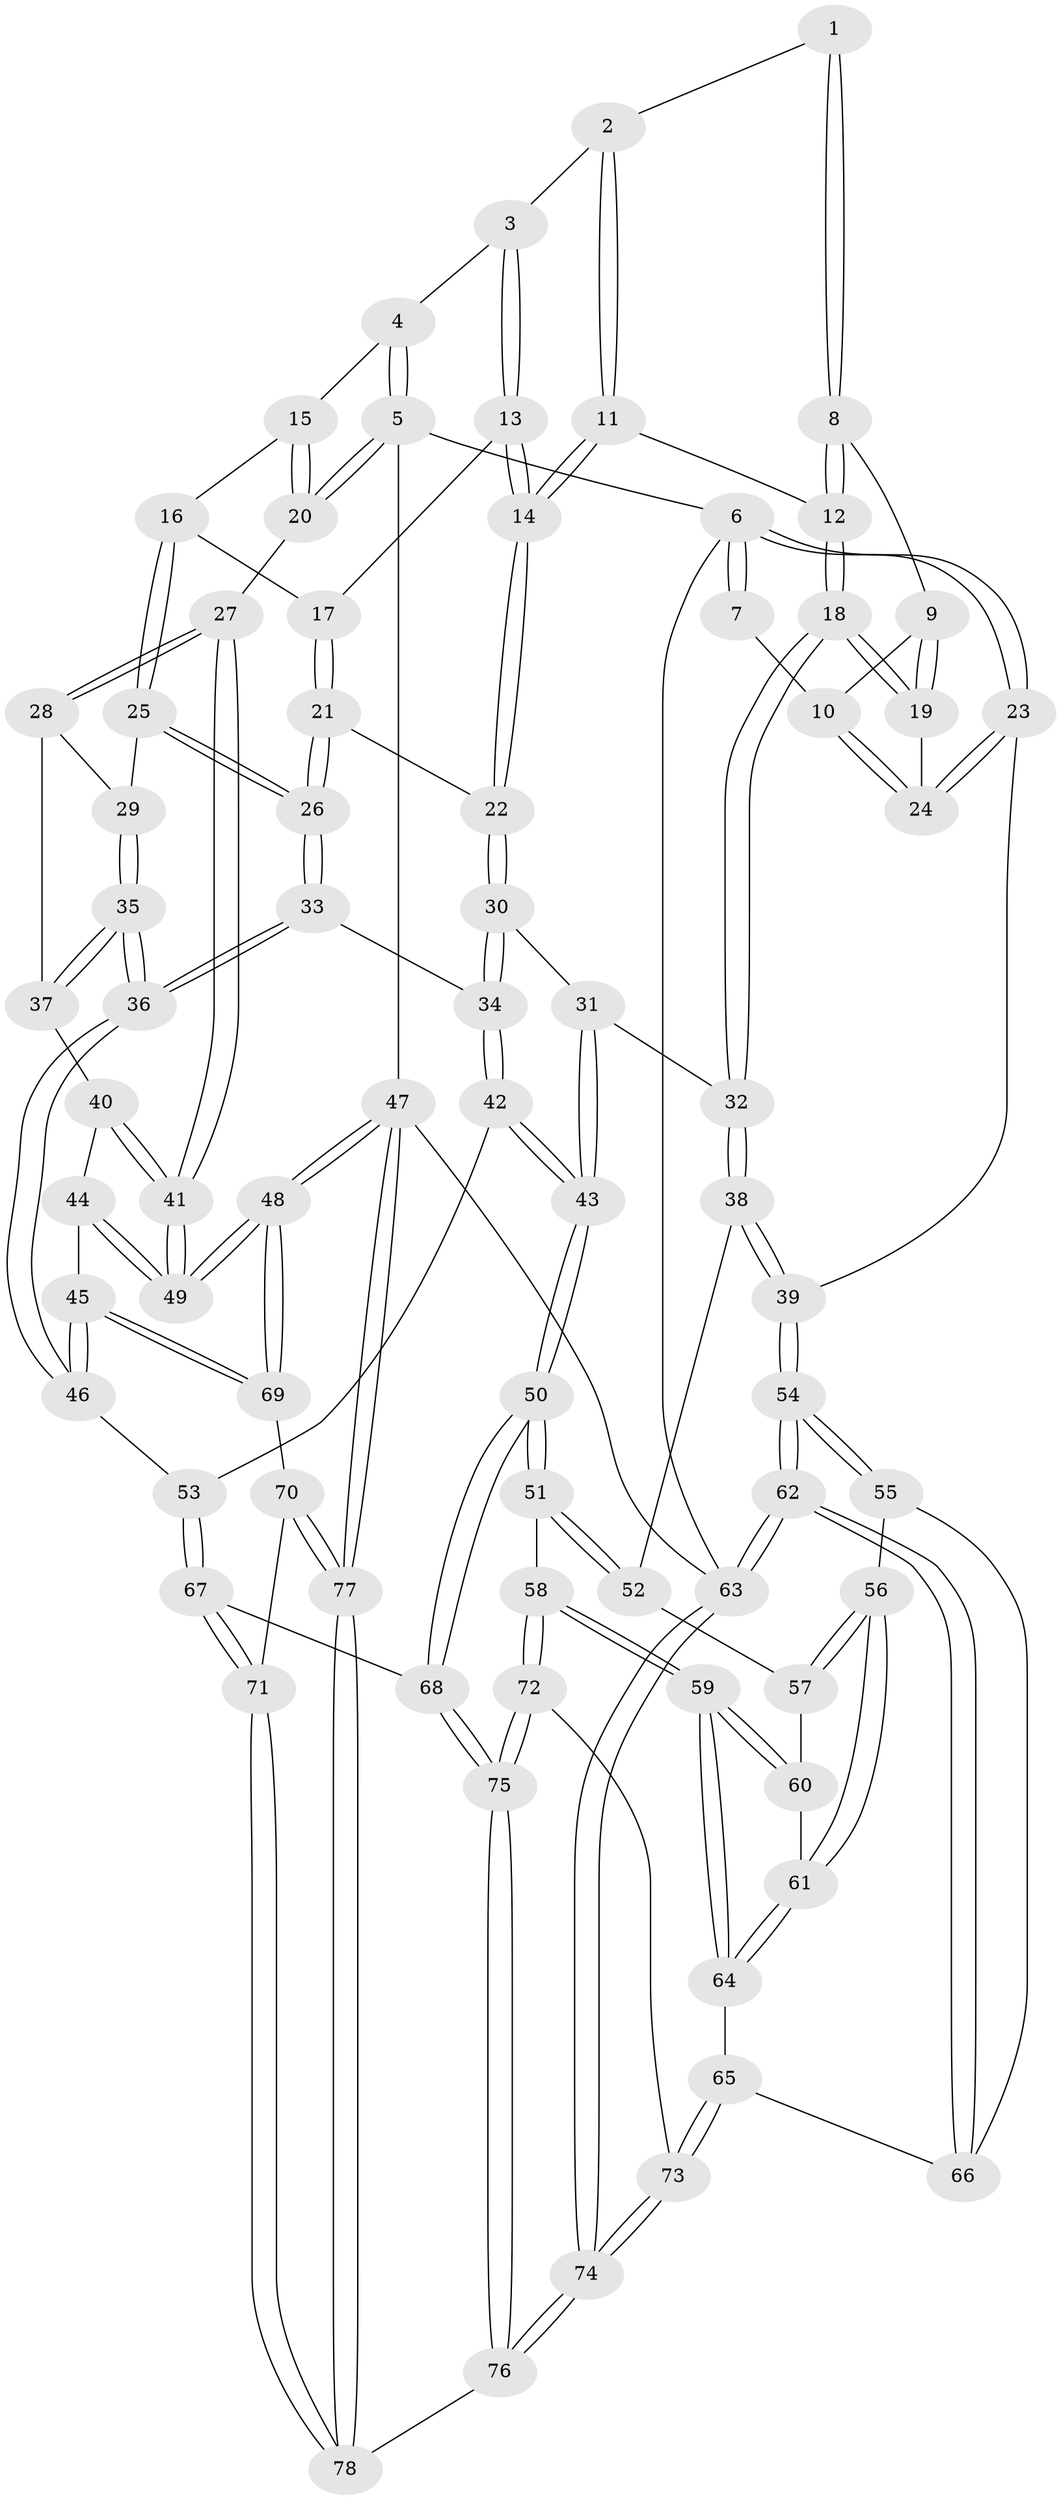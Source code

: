 // Generated by graph-tools (version 1.1) at 2025/17/03/09/25 04:17:16]
// undirected, 78 vertices, 192 edges
graph export_dot {
graph [start="1"]
  node [color=gray90,style=filled];
  1 [pos="+0.2124138347587422+0"];
  2 [pos="+0.44723869536105015+0"];
  3 [pos="+0.6194076841837292+0"];
  4 [pos="+0.791486230069733+0"];
  5 [pos="+1+0"];
  6 [pos="+0+0"];
  7 [pos="+0.15460619267224132+0"];
  8 [pos="+0.22342436116267864+0.13596672603861565"];
  9 [pos="+0.14414175116838035+0.17751884529445644"];
  10 [pos="+0.024747839858390238+0.21685621490385307"];
  11 [pos="+0.40472272275581783+0.23750676729111117"];
  12 [pos="+0.38770764660799006+0.24102440696209462"];
  13 [pos="+0.6324445917286771+0"];
  14 [pos="+0.5055237356441242+0.26537637252702795"];
  15 [pos="+0.9053964522435007+0.1548825607408855"];
  16 [pos="+0.8386033231275852+0.21669528069747881"];
  17 [pos="+0.7594399125540643+0.1959290271601117"];
  18 [pos="+0.26778775235228+0.4004364348554632"];
  19 [pos="+0.24584613067345615+0.38908899135511654"];
  20 [pos="+1+0.11162512899665428"];
  21 [pos="+0.5554832051896225+0.27878760255694185"];
  22 [pos="+0.5138962755649911+0.2719013103521344"];
  23 [pos="+0+0.3148359768139735"];
  24 [pos="+0+0.27997799258449585"];
  25 [pos="+0.8500558866734129+0.294235399715499"];
  26 [pos="+0.6847324249444611+0.42608626232639085"];
  27 [pos="+1+0.3641477699804684"];
  28 [pos="+0.9108439844925362+0.36845374012672905"];
  29 [pos="+0.881108589386917+0.3408639994041957"];
  30 [pos="+0.49384207786825624+0.4598413143751414"];
  31 [pos="+0.4720374627589177+0.48788192546177167"];
  32 [pos="+0.2697461587155599+0.4823364252616135"];
  33 [pos="+0.6928793587700418+0.522248187557229"];
  34 [pos="+0.6852767665340225+0.5256039193621581"];
  35 [pos="+0.7442650456430513+0.5318708954957192"];
  36 [pos="+0.7305159025491881+0.5392723748031709"];
  37 [pos="+0.9159219384508306+0.4889261866537196"];
  38 [pos="+0.26032479714333984+0.5038582807610079"];
  39 [pos="+0+0.38020430776750797"];
  40 [pos="+0.9359935950756832+0.5142255299427142"];
  41 [pos="+1+0.559047309139254"];
  42 [pos="+0.5836196461438007+0.6271658990012839"];
  43 [pos="+0.500606604095198+0.6898537473924771"];
  44 [pos="+0.8850260843950822+0.666856964341774"];
  45 [pos="+0.8328259085977373+0.679027220201053"];
  46 [pos="+0.8033564280917002+0.6665397591538802"];
  47 [pos="+1+1"];
  48 [pos="+1+0.8824249675460497"];
  49 [pos="+1+0.7924202791199413"];
  50 [pos="+0.49633397360815595+0.6982170771133801"];
  51 [pos="+0.3759087051666243+0.6694979020165382"];
  52 [pos="+0.25790367187344104+0.5180953421453296"];
  53 [pos="+0.7440498109452095+0.7062342653571777"];
  54 [pos="+0+0.5510048845501588"];
  55 [pos="+0.07829329105922403+0.6061532936987105"];
  56 [pos="+0.10195282357168588+0.6041405917704098"];
  57 [pos="+0.24342268770409559+0.5305787853052489"];
  58 [pos="+0.2828379231616915+0.7458868550706952"];
  59 [pos="+0.26598726737685846+0.7370662818102925"];
  60 [pos="+0.223873919915845+0.6514175681743822"];
  61 [pos="+0.1751936972598071+0.7105284957840794"];
  62 [pos="+0+1"];
  63 [pos="+0+1"];
  64 [pos="+0.17663137481138397+0.7178053730299573"];
  65 [pos="+0.15843574589429263+0.7431431908329962"];
  66 [pos="+0.09713001535125669+0.7471127748653166"];
  67 [pos="+0.6024055643466163+0.8426611451479394"];
  68 [pos="+0.5112179092552797+0.7431363761118681"];
  69 [pos="+0.8404856905986787+0.8625898874217357"];
  70 [pos="+0.801767052166719+0.8944608464984717"];
  71 [pos="+0.6066271617920244+0.8550603600754687"];
  72 [pos="+0.27316572571500586+0.8026923984742318"];
  73 [pos="+0.17198055196168285+0.7949568444107707"];
  74 [pos="+0+1"];
  75 [pos="+0.304324442202551+0.9178504418572752"];
  76 [pos="+0.2261885326600967+1"];
  77 [pos="+0.8732275426513789+1"];
  78 [pos="+0.5049553163433443+1"];
  1 -- 2;
  1 -- 8;
  1 -- 8;
  2 -- 3;
  2 -- 11;
  2 -- 11;
  3 -- 4;
  3 -- 13;
  3 -- 13;
  4 -- 5;
  4 -- 5;
  4 -- 15;
  5 -- 6;
  5 -- 20;
  5 -- 20;
  5 -- 47;
  6 -- 7;
  6 -- 7;
  6 -- 23;
  6 -- 23;
  6 -- 63;
  7 -- 10;
  8 -- 9;
  8 -- 12;
  8 -- 12;
  9 -- 10;
  9 -- 19;
  9 -- 19;
  10 -- 24;
  10 -- 24;
  11 -- 12;
  11 -- 14;
  11 -- 14;
  12 -- 18;
  12 -- 18;
  13 -- 14;
  13 -- 14;
  13 -- 17;
  14 -- 22;
  14 -- 22;
  15 -- 16;
  15 -- 20;
  15 -- 20;
  16 -- 17;
  16 -- 25;
  16 -- 25;
  17 -- 21;
  17 -- 21;
  18 -- 19;
  18 -- 19;
  18 -- 32;
  18 -- 32;
  19 -- 24;
  20 -- 27;
  21 -- 22;
  21 -- 26;
  21 -- 26;
  22 -- 30;
  22 -- 30;
  23 -- 24;
  23 -- 24;
  23 -- 39;
  25 -- 26;
  25 -- 26;
  25 -- 29;
  26 -- 33;
  26 -- 33;
  27 -- 28;
  27 -- 28;
  27 -- 41;
  27 -- 41;
  28 -- 29;
  28 -- 37;
  29 -- 35;
  29 -- 35;
  30 -- 31;
  30 -- 34;
  30 -- 34;
  31 -- 32;
  31 -- 43;
  31 -- 43;
  32 -- 38;
  32 -- 38;
  33 -- 34;
  33 -- 36;
  33 -- 36;
  34 -- 42;
  34 -- 42;
  35 -- 36;
  35 -- 36;
  35 -- 37;
  35 -- 37;
  36 -- 46;
  36 -- 46;
  37 -- 40;
  38 -- 39;
  38 -- 39;
  38 -- 52;
  39 -- 54;
  39 -- 54;
  40 -- 41;
  40 -- 41;
  40 -- 44;
  41 -- 49;
  41 -- 49;
  42 -- 43;
  42 -- 43;
  42 -- 53;
  43 -- 50;
  43 -- 50;
  44 -- 45;
  44 -- 49;
  44 -- 49;
  45 -- 46;
  45 -- 46;
  45 -- 69;
  45 -- 69;
  46 -- 53;
  47 -- 48;
  47 -- 48;
  47 -- 77;
  47 -- 77;
  47 -- 63;
  48 -- 49;
  48 -- 49;
  48 -- 69;
  48 -- 69;
  50 -- 51;
  50 -- 51;
  50 -- 68;
  50 -- 68;
  51 -- 52;
  51 -- 52;
  51 -- 58;
  52 -- 57;
  53 -- 67;
  53 -- 67;
  54 -- 55;
  54 -- 55;
  54 -- 62;
  54 -- 62;
  55 -- 56;
  55 -- 66;
  56 -- 57;
  56 -- 57;
  56 -- 61;
  56 -- 61;
  57 -- 60;
  58 -- 59;
  58 -- 59;
  58 -- 72;
  58 -- 72;
  59 -- 60;
  59 -- 60;
  59 -- 64;
  59 -- 64;
  60 -- 61;
  61 -- 64;
  61 -- 64;
  62 -- 63;
  62 -- 63;
  62 -- 66;
  62 -- 66;
  63 -- 74;
  63 -- 74;
  64 -- 65;
  65 -- 66;
  65 -- 73;
  65 -- 73;
  67 -- 68;
  67 -- 71;
  67 -- 71;
  68 -- 75;
  68 -- 75;
  69 -- 70;
  70 -- 71;
  70 -- 77;
  70 -- 77;
  71 -- 78;
  71 -- 78;
  72 -- 73;
  72 -- 75;
  72 -- 75;
  73 -- 74;
  73 -- 74;
  74 -- 76;
  74 -- 76;
  75 -- 76;
  75 -- 76;
  76 -- 78;
  77 -- 78;
  77 -- 78;
}
